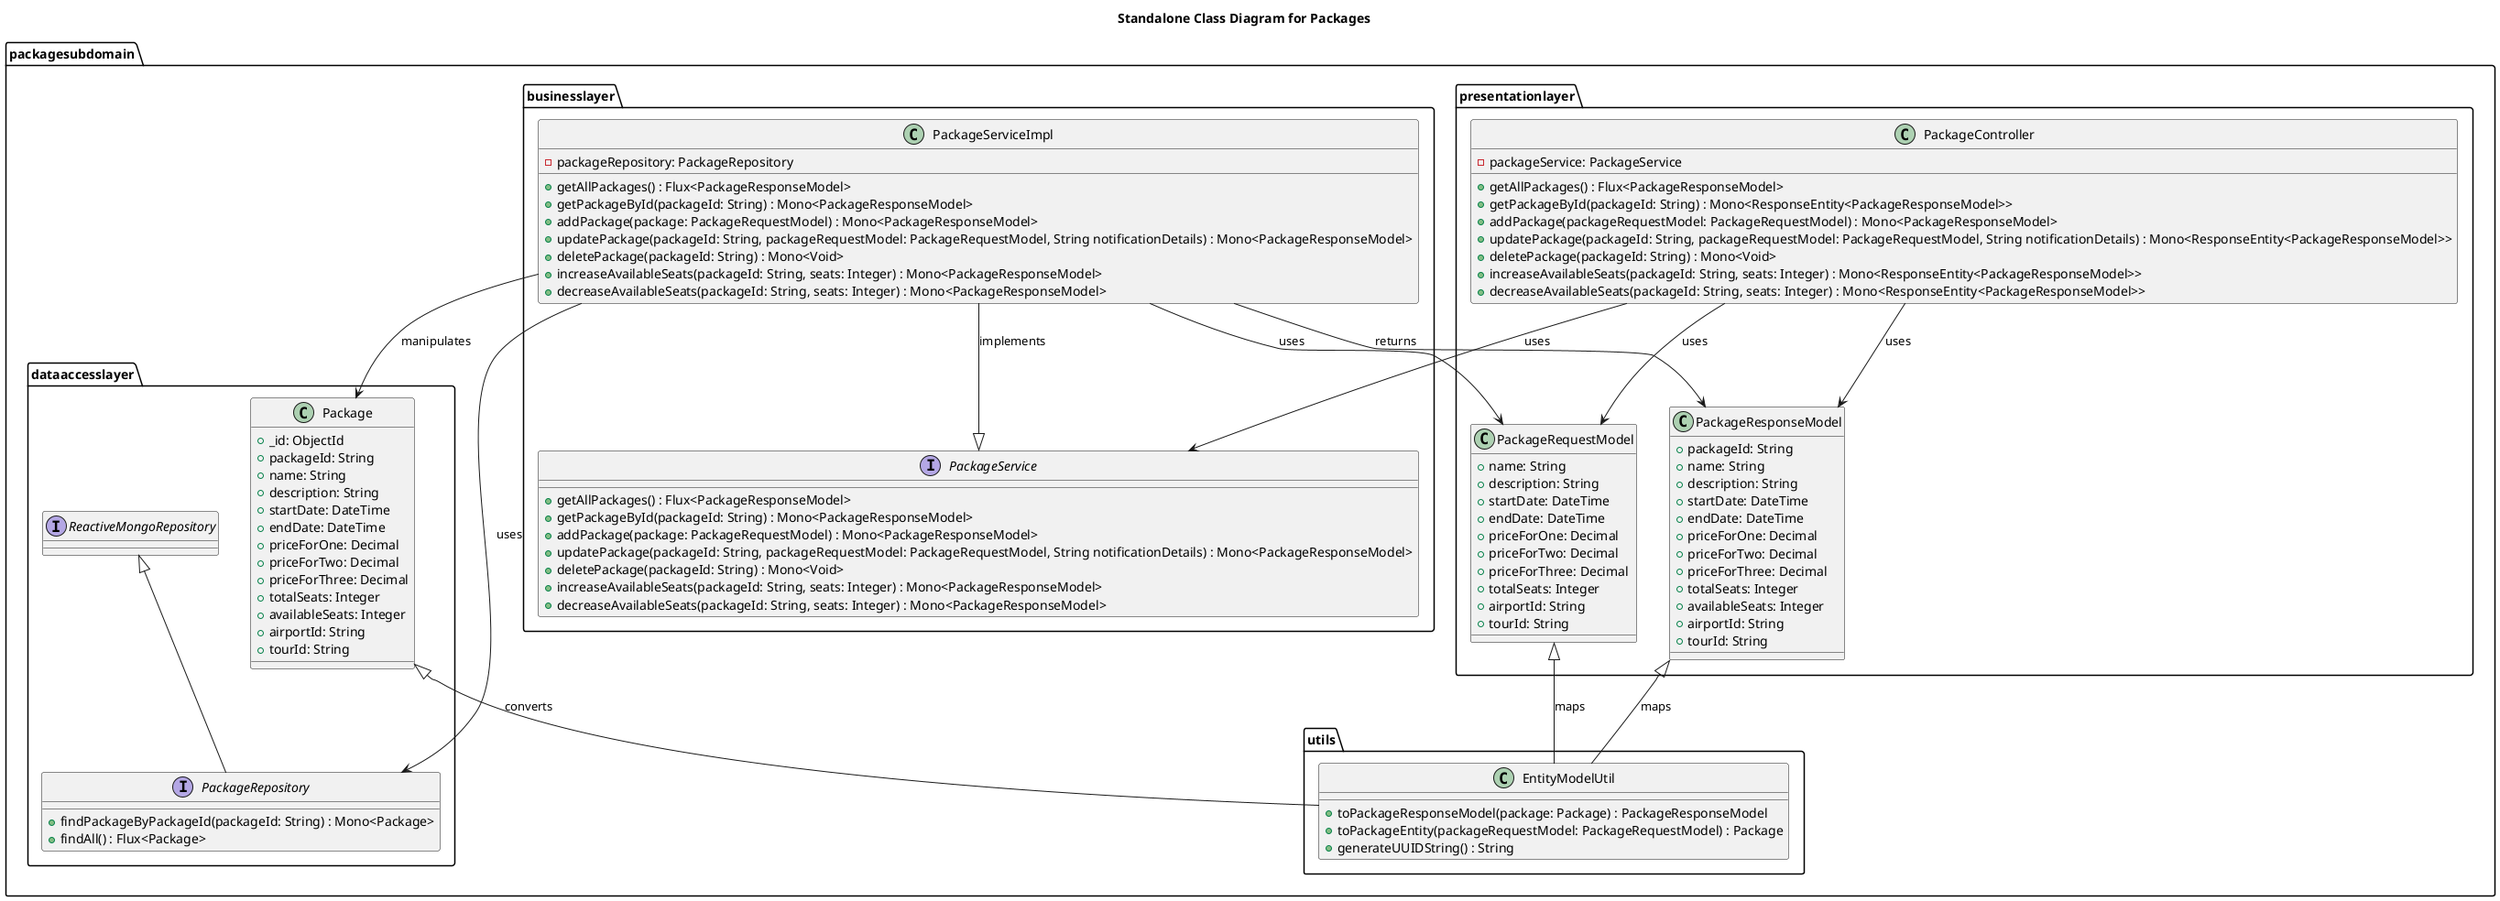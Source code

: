@startuml
title Standalone Class Diagram for Packages

package "packagesubdomain" {


    package "businesslayer" {
        interface PackageService {
            + getAllPackages() : Flux<PackageResponseModel>
            + getPackageById(packageId: String) : Mono<PackageResponseModel>
            + addPackage(package: PackageRequestModel) : Mono<PackageResponseModel>
            + updatePackage(packageId: String, packageRequestModel: PackageRequestModel, String notificationDetails) : Mono<PackageResponseModel>
            + deletePackage(packageId: String) : Mono<Void>
            + increaseAvailableSeats(packageId: String, seats: Integer) : Mono<PackageResponseModel>
            + decreaseAvailableSeats(packageId: String, seats: Integer) : Mono<PackageResponseModel>
        }

        class PackageServiceImpl {
            - packageRepository: PackageRepository
            + getAllPackages() : Flux<PackageResponseModel>
            + getPackageById(packageId: String) : Mono<PackageResponseModel>
            + addPackage(package: PackageRequestModel) : Mono<PackageResponseModel>
            + updatePackage(packageId: String, packageRequestModel: PackageRequestModel, String notificationDetails) : Mono<PackageResponseModel>
            + deletePackage(packageId: String) : Mono<Void>
            + increaseAvailableSeats(packageId: String, seats: Integer) : Mono<PackageResponseModel>
            + decreaseAvailableSeats(packageId: String, seats: Integer) : Mono<PackageResponseModel>
        }
    }

    package "dataaccesslayer" {
        class Package {
            + _id: ObjectId
            + packageId: String
            + name: String
            + description: String
            + startDate: DateTime
            + endDate: DateTime
            + priceForOne: Decimal
            + priceForTwo: Decimal
            + priceForThree: Decimal
            + totalSeats: Integer
            + availableSeats: Integer
            + airportId: String
            + tourId: String
        }

        interface PackageRepository extends ReactiveMongoRepository {
            + findPackageByPackageId(packageId: String) : Mono<Package>
            + findAll() : Flux<Package>
        }
    }

    package "presentationlayer" {
        class PackageRequestModel {
            + name: String
            + description: String
            + startDate: DateTime
            + endDate: DateTime
            + priceForOne: Decimal
            + priceForTwo: Decimal
            + priceForThree: Decimal
            + totalSeats: Integer
            + airportId: String
            + tourId: String
        }

        class PackageResponseModel {
            + packageId: String
            + name: String
            + description: String
            + startDate: DateTime
            + endDate: DateTime
            + priceForOne: Decimal
            + priceForTwo: Decimal
            + priceForThree: Decimal
            + totalSeats: Integer
            + availableSeats: Integer
            + airportId: String
            + tourId: String
        }

        class PackageController {
            - packageService: PackageService
            + getAllPackages() : Flux<PackageResponseModel>
            + getPackageById(packageId: String) : Mono<ResponseEntity<PackageResponseModel>>
            + addPackage(packageRequestModel: PackageRequestModel) : Mono<PackageResponseModel>
            + updatePackage(packageId: String, packageRequestModel: PackageRequestModel, String notificationDetails) : Mono<ResponseEntity<PackageResponseModel>>
            + deletePackage(packageId: String) : Mono<Void>
            + increaseAvailableSeats(packageId: String, seats: Integer) : Mono<ResponseEntity<PackageResponseModel>>
            + decreaseAvailableSeats(packageId: String, seats: Integer) : Mono<ResponseEntity<PackageResponseModel>>
        }
    }

    package "utils" {
        class EntityModelUtil {
            + toPackageResponseModel(package: Package) : PackageResponseModel
            + toPackageEntity(packageRequestModel: PackageRequestModel) : Package
            + generateUUIDString() : String
        }
    }

    PackageServiceImpl -down-|> PackageService : implements
    PackageServiceImpl -down-> PackageRepository : uses
    PackageController -down-> PackageService : uses
    PackageController -down-> PackageRequestModel : uses
    PackageController -down-> PackageResponseModel : uses
    PackageServiceImpl -down-> Package : manipulates
    PackageServiceImpl -down-> PackageRequestModel : uses
    PackageServiceImpl -down-> PackageResponseModel : returns
    EntityModelUtil -up-^ Package : converts
    EntityModelUtil -up-^ PackageRequestModel : maps
    EntityModelUtil -up-^ PackageResponseModel : maps
}

@enduml
